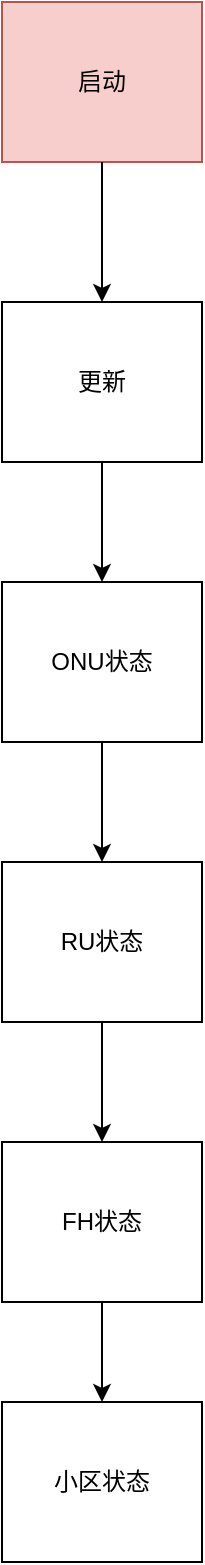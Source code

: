 <mxfile version="21.6.5" type="device">
  <diagram name="plan" id="139784848738256">
    <mxGraphModel dx="2037" dy="830" grid="1" gridSize="10" guides="1" toolTips="1" connect="1" arrows="1" fold="1" page="1" pageScale="1" pageWidth="850" pageHeight="1100" math="0" shadow="0">
      <root>
        <mxCell id="0" />
        <mxCell id="1" parent="0" />
        <mxCell id="139784841038480" value="更新" style="whiteSpace=wrap;rounded=0;dashed=0;" vertex="1" parent="1">
  <mxGeometry x="320" y="200" width="100" height="80" as="geometry" />
</mxCell>
        <mxCell id="139784841186896" value="启动" style="whiteSpace=wrap;rounded=0;fillColor=#f8cecc;strokeColor=#b85450;dashed=0;" vertex="1" parent="1">
  <mxGeometry x="320" y="50" width="100" height="80" as="geometry" />
</mxCell>
        <mxCell id="139784841183824" value="FH状态" style="whiteSpace=wrap;rounded=0;dashed=0;" vertex="1" parent="1">
  <mxGeometry x="320" y="620" width="100" height="80" as="geometry" />
</mxCell>
        <mxCell id="139784841198480" value="RU状态" style="whiteSpace=wrap;rounded=0;dashed=0;" vertex="1" parent="1">
  <mxGeometry x="320" y="480" width="100" height="80" as="geometry" />
</mxCell>
        <mxCell id="139784841186640" value="ONU状态" style="whiteSpace=wrap;rounded=0;dashed=0;" vertex="1" parent="1">
  <mxGeometry x="320" y="340" width="100" height="80" as="geometry" />
</mxCell>
        <mxCell id="139784841219472" value="小区状态" style="whiteSpace=wrap;rounded=0;dashed=0;" vertex="1" parent="1">
  <mxGeometry x="320" y="750" width="100" height="80" as="geometry" />
</mxCell>
        <mxCell id="139784841219280" style="edgeStyle=orthogonalEdgeStyle;orthogonalLoop=1;rounded=0;jettySize=auto;entryX=0.5;entryY=0;entryDx=0;entryDy=0;" edge="1" parent="1" source="139784841038480" target="139784841186640" value="">
  <mxGeometry relative="1" as="geometry" />
</mxCell>
        <mxCell id="139784840956944" style="edgeStyle=orthogonalEdgeStyle;orthogonalLoop=1;rounded=0;jettySize=auto;entryX=0.5;entryY=0;entryDx=0;entryDy=0;" edge="1" parent="1" source="139784841186896" target="139784841038480" value="">
  <mxGeometry relative="1" as="geometry" />
</mxCell>
        <mxCell id="139784841221328" style="edgeStyle=orthogonalEdgeStyle;orthogonalLoop=1;rounded=0;jettySize=auto;entryX=0.5;entryY=0;entryDx=0;entryDy=0;" edge="1" parent="1" source="139784841183824" target="139784841219472" value="">
  <mxGeometry relative="1" as="geometry" />
</mxCell>
        <mxCell id="139784841224912" style="edgeStyle=orthogonalEdgeStyle;orthogonalLoop=1;rounded=0;jettySize=auto;entryX=0.5;entryY=0;entryDx=0;entryDy=0;" edge="1" parent="1" source="139784841198480" target="139784841183824" value="">
  <mxGeometry relative="1" as="geometry" />
</mxCell>
        <mxCell id="139784841222800" style="edgeStyle=orthogonalEdgeStyle;orthogonalLoop=1;rounded=0;jettySize=auto;entryX=0.5;entryY=0;entryDx=0;entryDy=0;" edge="1" parent="1" source="139784841186640" target="139784841198480" value="">
  <mxGeometry relative="1" as="geometry" />
</mxCell>
      </root>
    </mxGraphModel>
  </diagram>
</mxfile>
